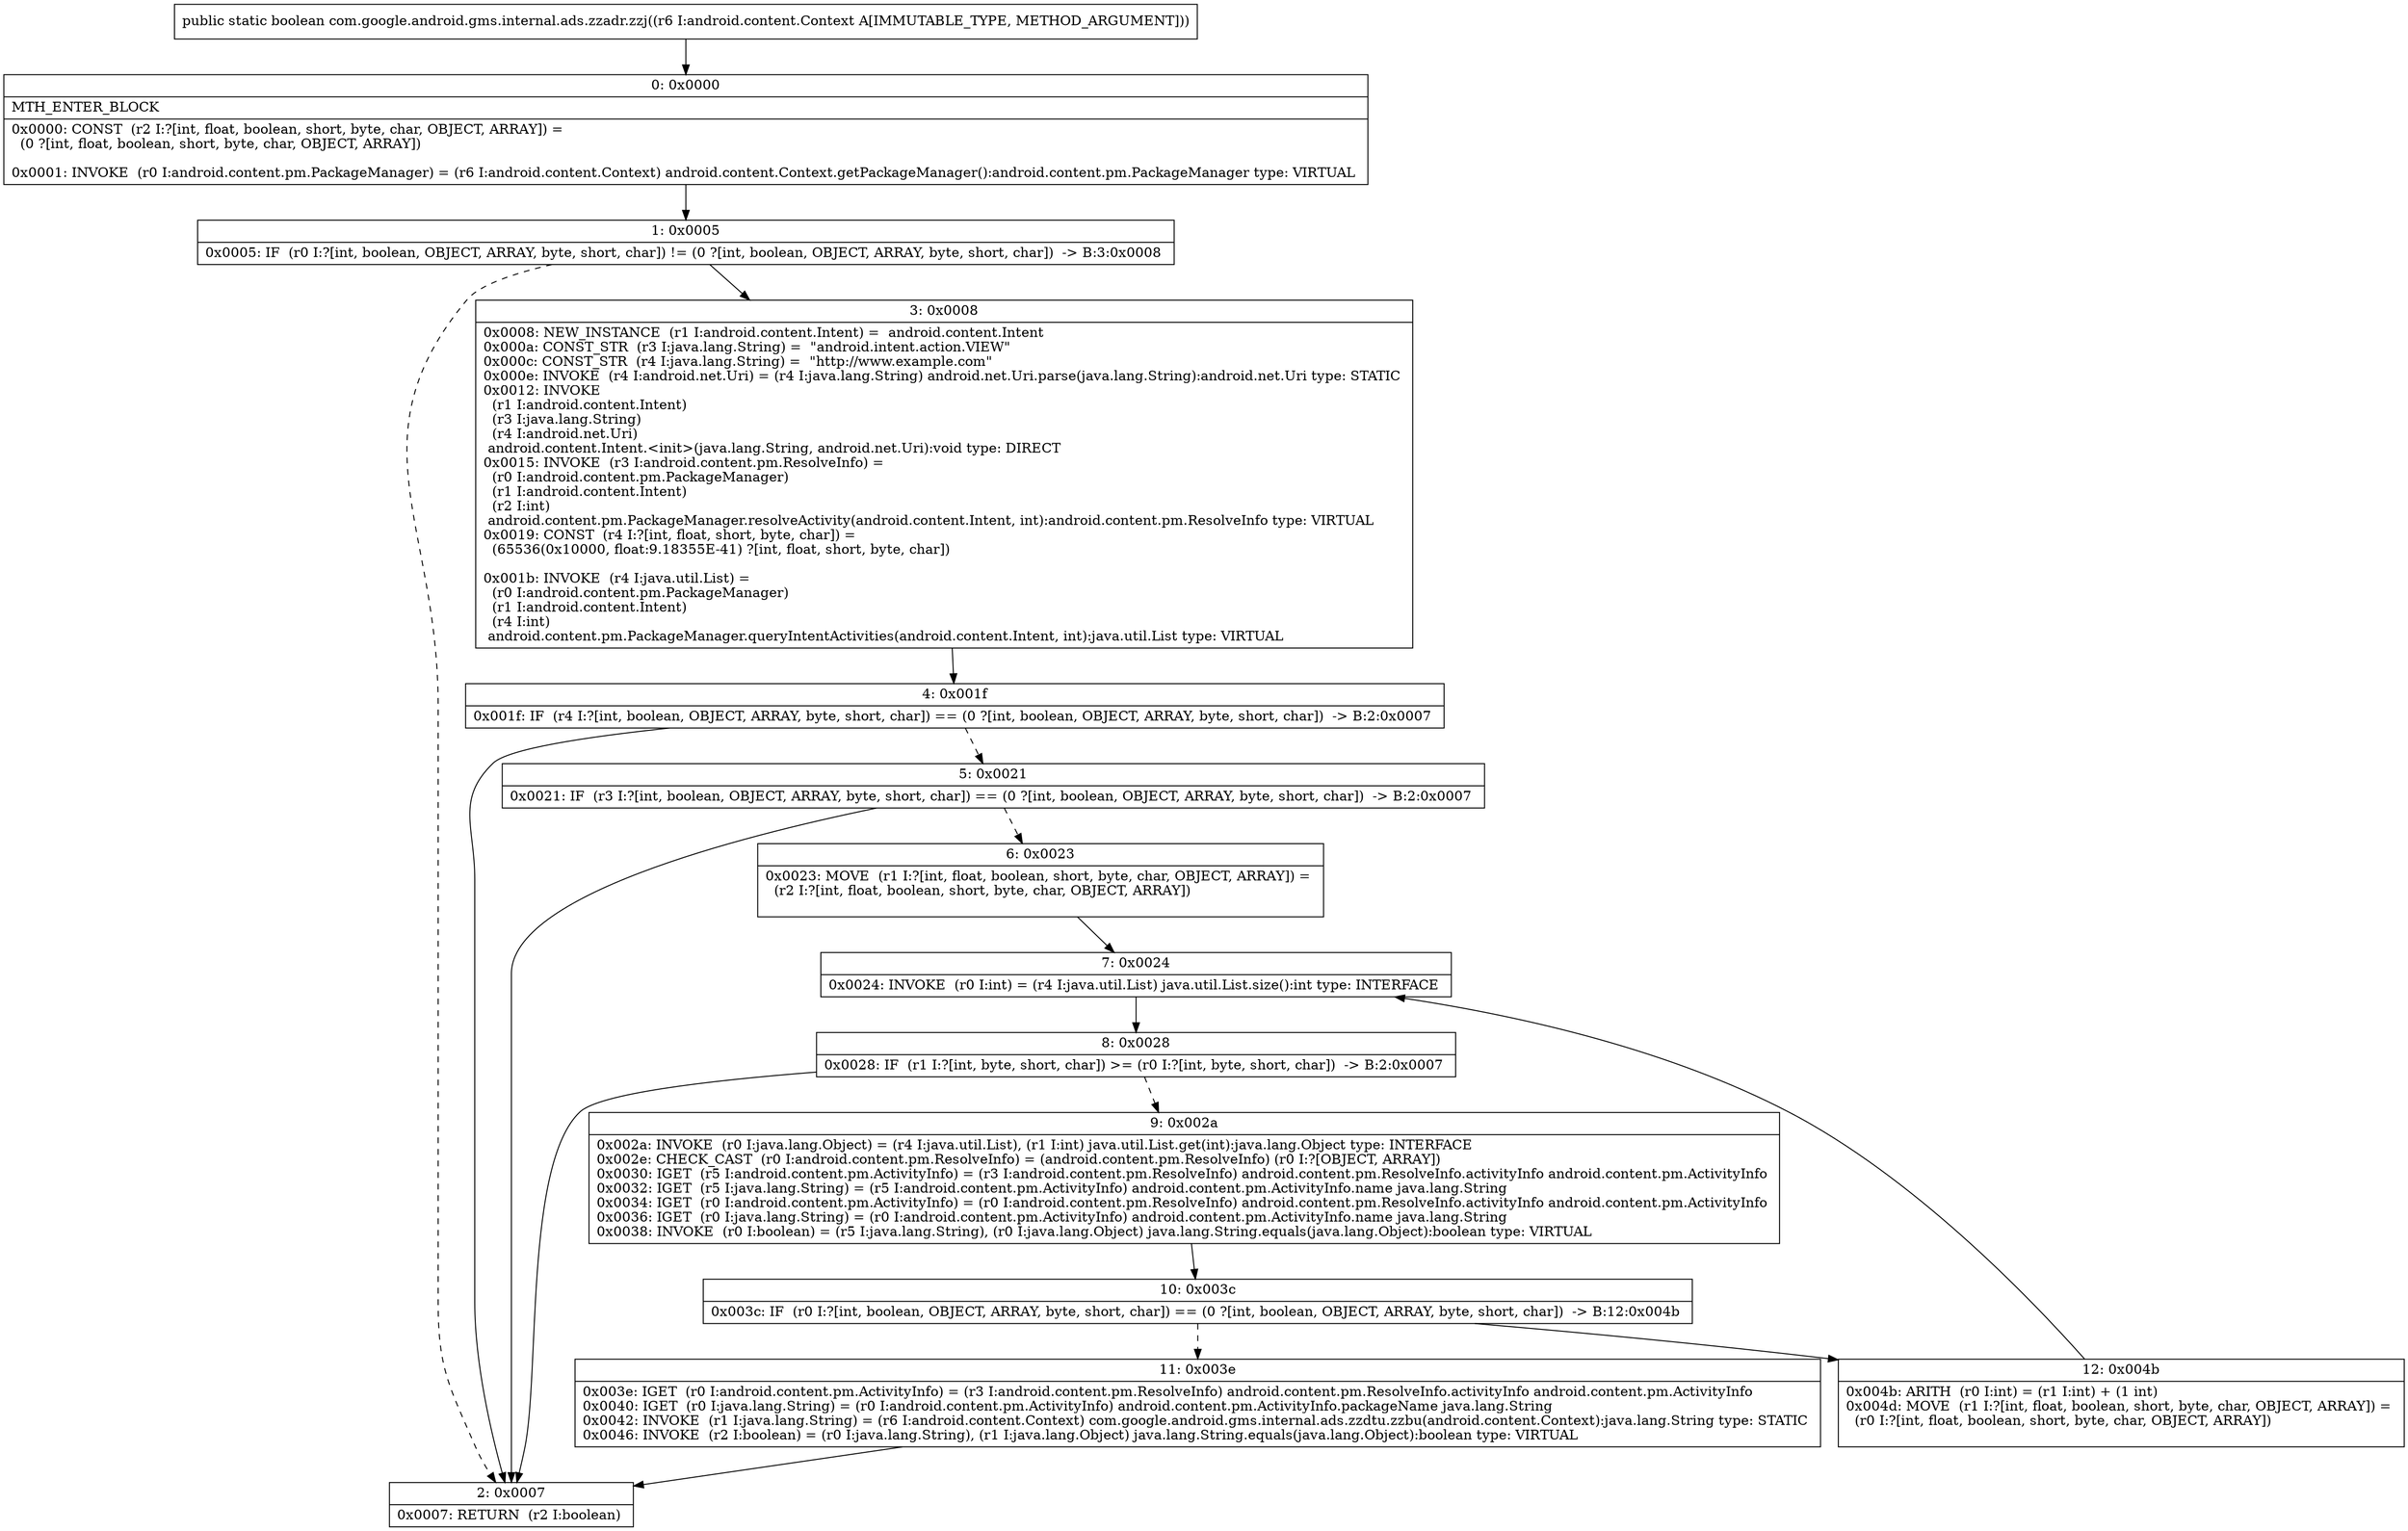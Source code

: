 digraph "CFG forcom.google.android.gms.internal.ads.zzadr.zzj(Landroid\/content\/Context;)Z" {
Node_0 [shape=record,label="{0\:\ 0x0000|MTH_ENTER_BLOCK\l|0x0000: CONST  (r2 I:?[int, float, boolean, short, byte, char, OBJECT, ARRAY]) = \l  (0 ?[int, float, boolean, short, byte, char, OBJECT, ARRAY])\l \l0x0001: INVOKE  (r0 I:android.content.pm.PackageManager) = (r6 I:android.content.Context) android.content.Context.getPackageManager():android.content.pm.PackageManager type: VIRTUAL \l}"];
Node_1 [shape=record,label="{1\:\ 0x0005|0x0005: IF  (r0 I:?[int, boolean, OBJECT, ARRAY, byte, short, char]) != (0 ?[int, boolean, OBJECT, ARRAY, byte, short, char])  \-\> B:3:0x0008 \l}"];
Node_2 [shape=record,label="{2\:\ 0x0007|0x0007: RETURN  (r2 I:boolean) \l}"];
Node_3 [shape=record,label="{3\:\ 0x0008|0x0008: NEW_INSTANCE  (r1 I:android.content.Intent) =  android.content.Intent \l0x000a: CONST_STR  (r3 I:java.lang.String) =  \"android.intent.action.VIEW\" \l0x000c: CONST_STR  (r4 I:java.lang.String) =  \"http:\/\/www.example.com\" \l0x000e: INVOKE  (r4 I:android.net.Uri) = (r4 I:java.lang.String) android.net.Uri.parse(java.lang.String):android.net.Uri type: STATIC \l0x0012: INVOKE  \l  (r1 I:android.content.Intent)\l  (r3 I:java.lang.String)\l  (r4 I:android.net.Uri)\l android.content.Intent.\<init\>(java.lang.String, android.net.Uri):void type: DIRECT \l0x0015: INVOKE  (r3 I:android.content.pm.ResolveInfo) = \l  (r0 I:android.content.pm.PackageManager)\l  (r1 I:android.content.Intent)\l  (r2 I:int)\l android.content.pm.PackageManager.resolveActivity(android.content.Intent, int):android.content.pm.ResolveInfo type: VIRTUAL \l0x0019: CONST  (r4 I:?[int, float, short, byte, char]) = \l  (65536(0x10000, float:9.18355E\-41) ?[int, float, short, byte, char])\l \l0x001b: INVOKE  (r4 I:java.util.List) = \l  (r0 I:android.content.pm.PackageManager)\l  (r1 I:android.content.Intent)\l  (r4 I:int)\l android.content.pm.PackageManager.queryIntentActivities(android.content.Intent, int):java.util.List type: VIRTUAL \l}"];
Node_4 [shape=record,label="{4\:\ 0x001f|0x001f: IF  (r4 I:?[int, boolean, OBJECT, ARRAY, byte, short, char]) == (0 ?[int, boolean, OBJECT, ARRAY, byte, short, char])  \-\> B:2:0x0007 \l}"];
Node_5 [shape=record,label="{5\:\ 0x0021|0x0021: IF  (r3 I:?[int, boolean, OBJECT, ARRAY, byte, short, char]) == (0 ?[int, boolean, OBJECT, ARRAY, byte, short, char])  \-\> B:2:0x0007 \l}"];
Node_6 [shape=record,label="{6\:\ 0x0023|0x0023: MOVE  (r1 I:?[int, float, boolean, short, byte, char, OBJECT, ARRAY]) = \l  (r2 I:?[int, float, boolean, short, byte, char, OBJECT, ARRAY])\l \l}"];
Node_7 [shape=record,label="{7\:\ 0x0024|0x0024: INVOKE  (r0 I:int) = (r4 I:java.util.List) java.util.List.size():int type: INTERFACE \l}"];
Node_8 [shape=record,label="{8\:\ 0x0028|0x0028: IF  (r1 I:?[int, byte, short, char]) \>= (r0 I:?[int, byte, short, char])  \-\> B:2:0x0007 \l}"];
Node_9 [shape=record,label="{9\:\ 0x002a|0x002a: INVOKE  (r0 I:java.lang.Object) = (r4 I:java.util.List), (r1 I:int) java.util.List.get(int):java.lang.Object type: INTERFACE \l0x002e: CHECK_CAST  (r0 I:android.content.pm.ResolveInfo) = (android.content.pm.ResolveInfo) (r0 I:?[OBJECT, ARRAY]) \l0x0030: IGET  (r5 I:android.content.pm.ActivityInfo) = (r3 I:android.content.pm.ResolveInfo) android.content.pm.ResolveInfo.activityInfo android.content.pm.ActivityInfo \l0x0032: IGET  (r5 I:java.lang.String) = (r5 I:android.content.pm.ActivityInfo) android.content.pm.ActivityInfo.name java.lang.String \l0x0034: IGET  (r0 I:android.content.pm.ActivityInfo) = (r0 I:android.content.pm.ResolveInfo) android.content.pm.ResolveInfo.activityInfo android.content.pm.ActivityInfo \l0x0036: IGET  (r0 I:java.lang.String) = (r0 I:android.content.pm.ActivityInfo) android.content.pm.ActivityInfo.name java.lang.String \l0x0038: INVOKE  (r0 I:boolean) = (r5 I:java.lang.String), (r0 I:java.lang.Object) java.lang.String.equals(java.lang.Object):boolean type: VIRTUAL \l}"];
Node_10 [shape=record,label="{10\:\ 0x003c|0x003c: IF  (r0 I:?[int, boolean, OBJECT, ARRAY, byte, short, char]) == (0 ?[int, boolean, OBJECT, ARRAY, byte, short, char])  \-\> B:12:0x004b \l}"];
Node_11 [shape=record,label="{11\:\ 0x003e|0x003e: IGET  (r0 I:android.content.pm.ActivityInfo) = (r3 I:android.content.pm.ResolveInfo) android.content.pm.ResolveInfo.activityInfo android.content.pm.ActivityInfo \l0x0040: IGET  (r0 I:java.lang.String) = (r0 I:android.content.pm.ActivityInfo) android.content.pm.ActivityInfo.packageName java.lang.String \l0x0042: INVOKE  (r1 I:java.lang.String) = (r6 I:android.content.Context) com.google.android.gms.internal.ads.zzdtu.zzbu(android.content.Context):java.lang.String type: STATIC \l0x0046: INVOKE  (r2 I:boolean) = (r0 I:java.lang.String), (r1 I:java.lang.Object) java.lang.String.equals(java.lang.Object):boolean type: VIRTUAL \l}"];
Node_12 [shape=record,label="{12\:\ 0x004b|0x004b: ARITH  (r0 I:int) = (r1 I:int) + (1 int) \l0x004d: MOVE  (r1 I:?[int, float, boolean, short, byte, char, OBJECT, ARRAY]) = \l  (r0 I:?[int, float, boolean, short, byte, char, OBJECT, ARRAY])\l \l}"];
MethodNode[shape=record,label="{public static boolean com.google.android.gms.internal.ads.zzadr.zzj((r6 I:android.content.Context A[IMMUTABLE_TYPE, METHOD_ARGUMENT])) }"];
MethodNode -> Node_0;
Node_0 -> Node_1;
Node_1 -> Node_2[style=dashed];
Node_1 -> Node_3;
Node_3 -> Node_4;
Node_4 -> Node_2;
Node_4 -> Node_5[style=dashed];
Node_5 -> Node_2;
Node_5 -> Node_6[style=dashed];
Node_6 -> Node_7;
Node_7 -> Node_8;
Node_8 -> Node_2;
Node_8 -> Node_9[style=dashed];
Node_9 -> Node_10;
Node_10 -> Node_11[style=dashed];
Node_10 -> Node_12;
Node_11 -> Node_2;
Node_12 -> Node_7;
}

